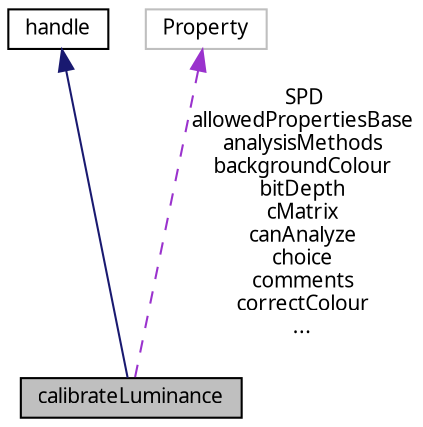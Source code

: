 digraph "calibrateLuminance"
{
 // LATEX_PDF_SIZE
  edge [fontname="Graublau Slab",fontsize="10",labelfontname="Graublau Slab",labelfontsize="10"];
  node [fontname="Graublau Slab",fontsize="10",shape=record];
  Node1 [label="calibrateLuminance",height=0.2,width=0.4,color="black", fillcolor="grey75", style="filled", fontcolor="black",tooltip="calibrateLuminance: automatic luminance calibration"];
  Node2 -> Node1 [dir="back",color="midnightblue",fontsize="10",style="solid",fontname="Graublau Slab"];
  Node2 [label="handle",height=0.2,width=0.4,color="black", fillcolor="white", style="filled",URL="$classhandle.html",tooltip=" "];
  Node3 -> Node1 [dir="back",color="darkorchid3",fontsize="10",style="dashed",label=" SPD\nallowedPropertiesBase\nanalysisMethods\nbackgroundColour\nbitDepth\ncMatrix\ncanAnalyze\nchoice\ncomments\ncorrectColour\n..." ,fontname="Graublau Slab"];
  Node3 [label="Property",height=0.2,width=0.4,color="grey75", fillcolor="white", style="filled",tooltip=" "];
}
